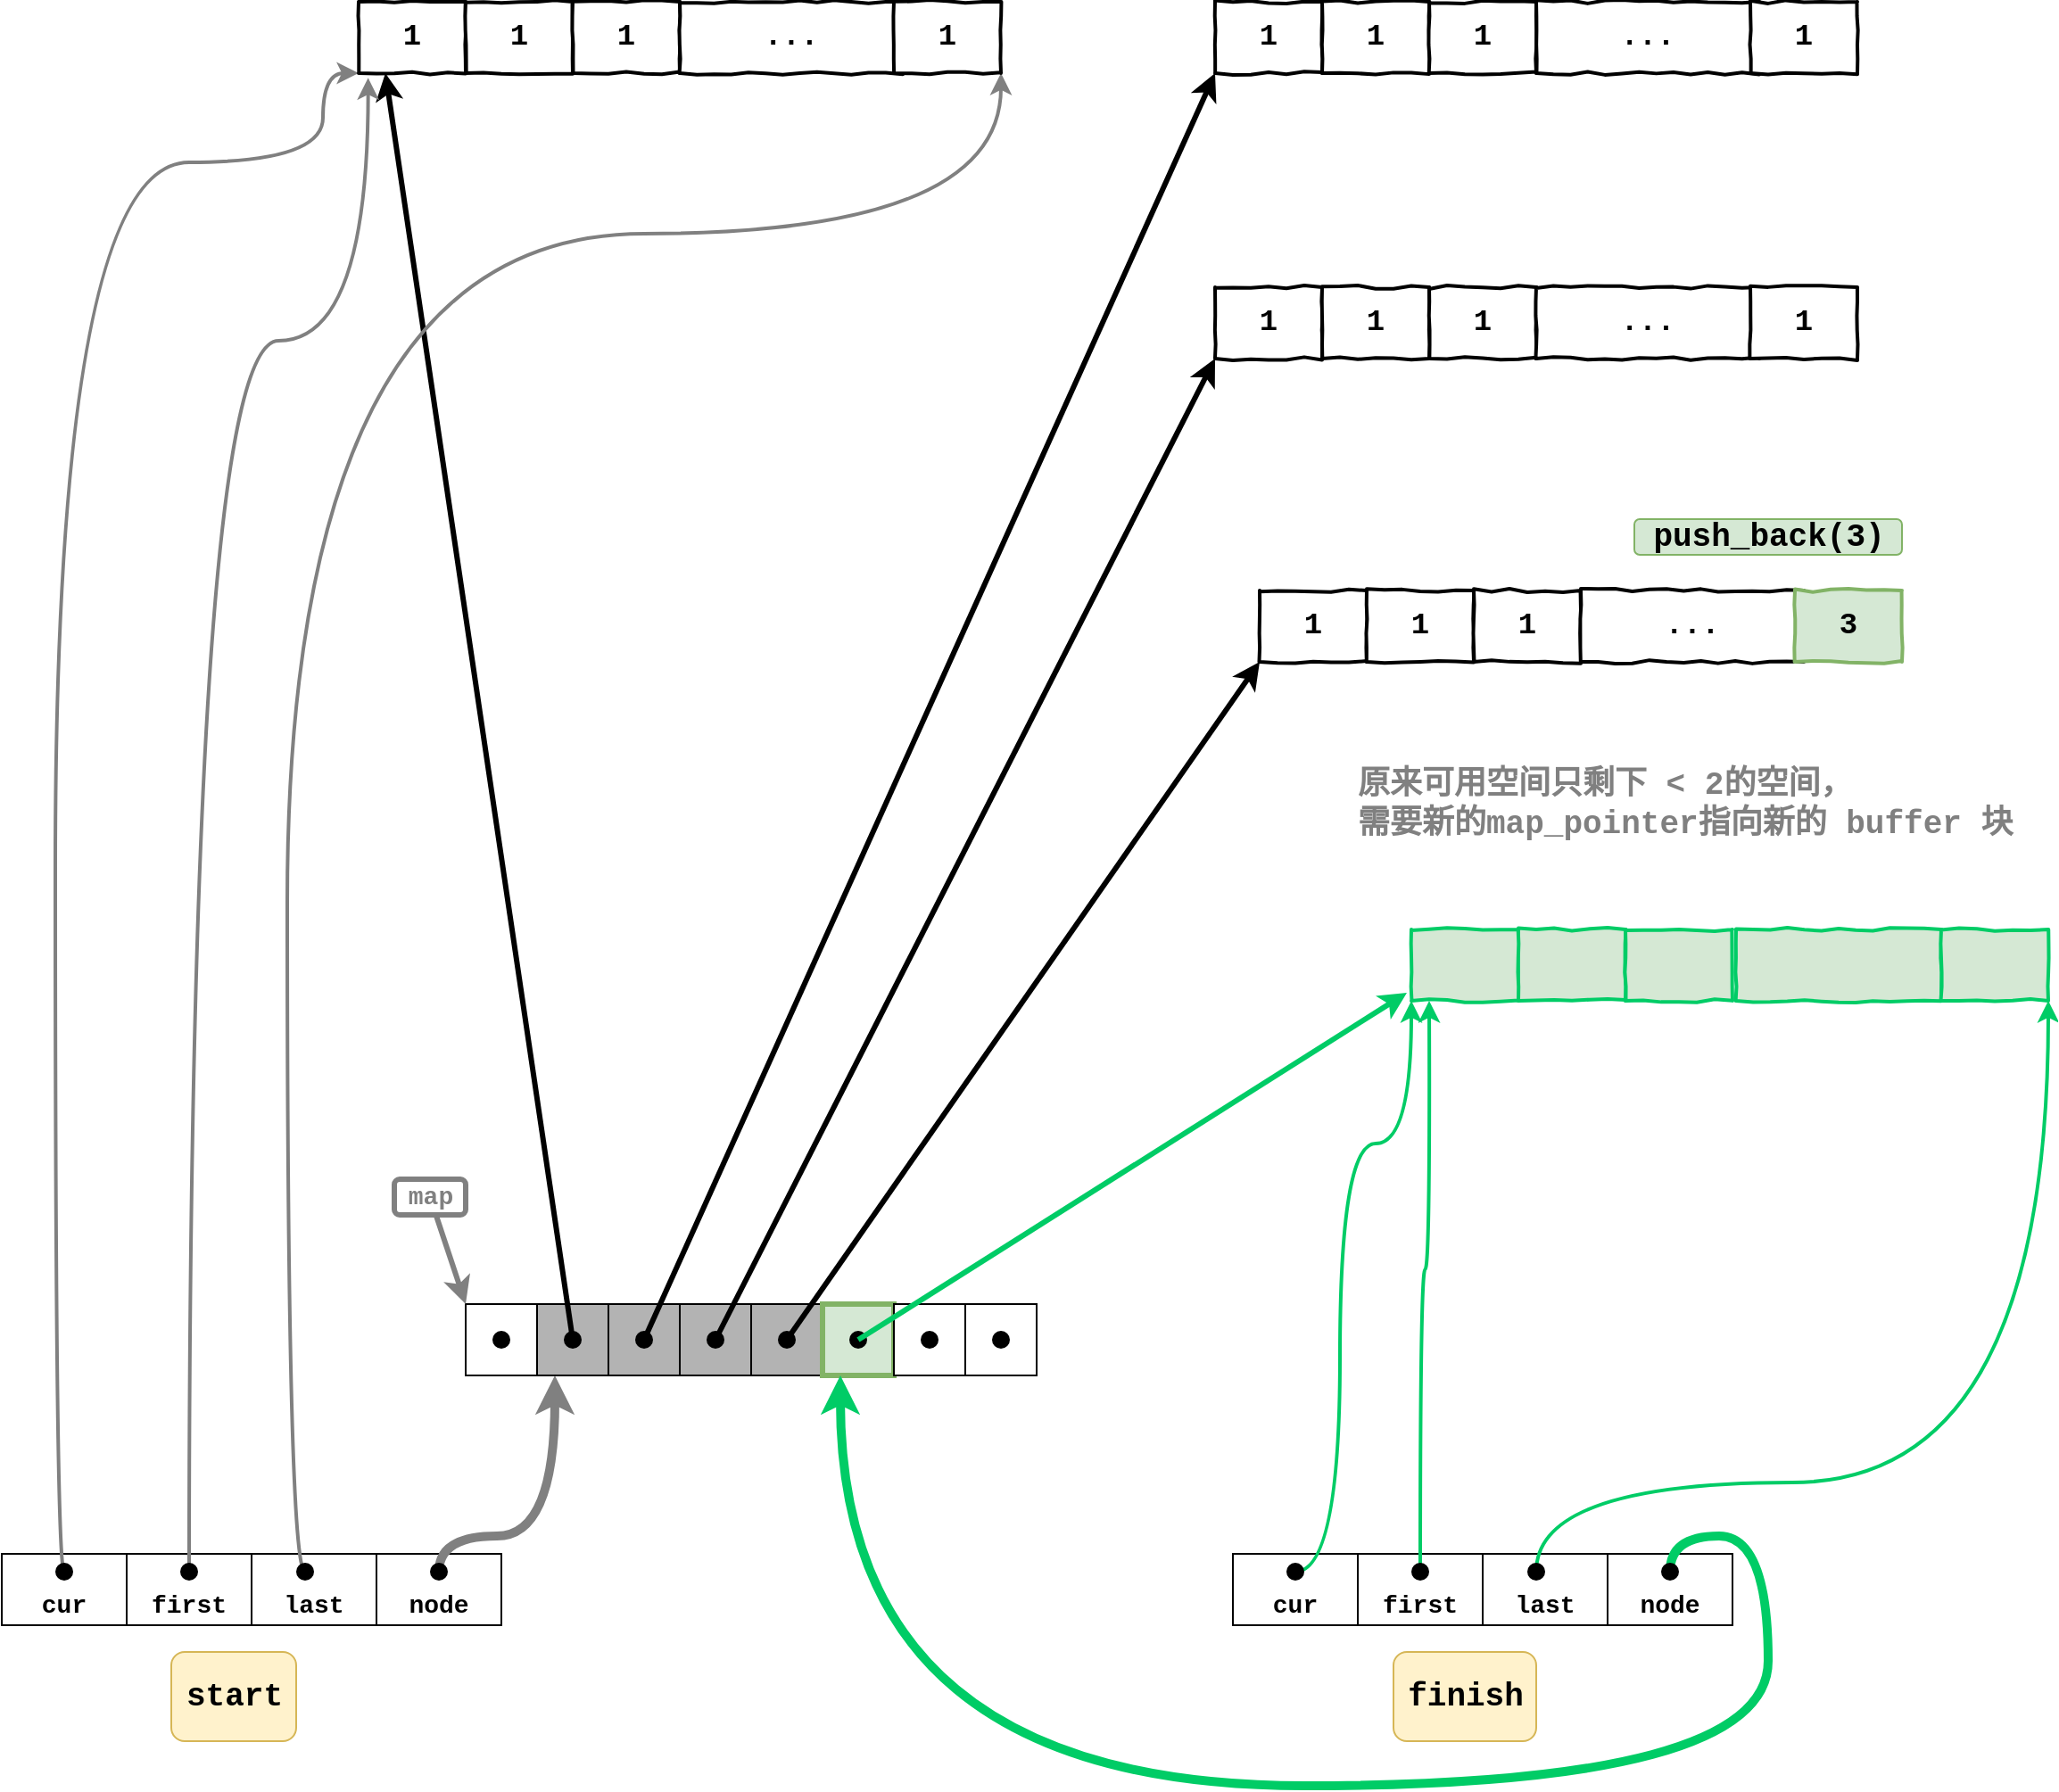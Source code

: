 <mxfile version="14.8.0" type="device"><diagram id="y7Ph8s2Iqi5CX6gG-_9M" name="第 1 页"><mxGraphModel dx="1572" dy="1621" grid="1" gridSize="10" guides="1" tooltips="1" connect="1" arrows="1" fold="1" page="1" pageScale="1" pageWidth="827" pageHeight="1169" math="0" shadow="0"><root><mxCell id="0"/><mxCell id="1" parent="0"/><mxCell id="33AfKhMXFvNYvfcDhJCF-1" value="" style="rounded=0;whiteSpace=wrap;html=1;fillColor=#B3B3B3;" parent="1" vertex="1"><mxGeometry x="-260" y="720" width="40" height="40" as="geometry"/></mxCell><mxCell id="33AfKhMXFvNYvfcDhJCF-3" value="" style="rounded=0;whiteSpace=wrap;html=1;fillColor=#B3B3B3;" parent="1" vertex="1"><mxGeometry x="-220" y="720" width="40" height="40" as="geometry"/></mxCell><mxCell id="33AfKhMXFvNYvfcDhJCF-4" value="" style="rounded=0;whiteSpace=wrap;html=1;fillColor=#d5e8d4;strokeColor=#82b366;strokeWidth=3;" parent="1" vertex="1"><mxGeometry x="-180" y="720" width="40" height="40" as="geometry"/></mxCell><mxCell id="33AfKhMXFvNYvfcDhJCF-6" value="" style="rounded=0;whiteSpace=wrap;html=1;" parent="1" vertex="1"><mxGeometry x="-380" y="720" width="40" height="40" as="geometry"/></mxCell><mxCell id="33AfKhMXFvNYvfcDhJCF-7" value="" style="rounded=0;whiteSpace=wrap;html=1;fillColor=#B3B3B3;" parent="1" vertex="1"><mxGeometry x="-340" y="720" width="40" height="40" as="geometry"/></mxCell><mxCell id="33AfKhMXFvNYvfcDhJCF-8" value="" style="rounded=0;whiteSpace=wrap;html=1;fillColor=#B3B3B3;" parent="1" vertex="1"><mxGeometry x="-300" y="720" width="40" height="40" as="geometry"/></mxCell><mxCell id="33AfKhMXFvNYvfcDhJCF-20" value="&lt;font face=&quot;Courier New&quot; style=&quot;font-size: 14px&quot;&gt;&lt;span&gt;&lt;br&gt;cur&lt;/span&gt;&lt;/font&gt;" style="rounded=0;whiteSpace=wrap;html=1;fontStyle=1" parent="1" vertex="1"><mxGeometry x="50" y="860" width="70" height="40" as="geometry"/></mxCell><mxCell id="33AfKhMXFvNYvfcDhJCF-21" value="&lt;font style=&quot;font-size: 14px&quot; face=&quot;Courier New&quot;&gt;&lt;br&gt;first&lt;/font&gt;" style="rounded=0;whiteSpace=wrap;html=1;fontStyle=1" parent="1" vertex="1"><mxGeometry x="120" y="860" width="70" height="40" as="geometry"/></mxCell><mxCell id="33AfKhMXFvNYvfcDhJCF-24" value="&lt;font style=&quot;font-size: 14px&quot; face=&quot;Courier New&quot;&gt;&lt;br&gt;last&lt;/font&gt;" style="rounded=0;whiteSpace=wrap;html=1;fontStyle=1" parent="1" vertex="1"><mxGeometry x="190" y="860" width="70" height="40" as="geometry"/></mxCell><mxCell id="33AfKhMXFvNYvfcDhJCF-25" value="&lt;font style=&quot;font-size: 14px&quot; face=&quot;Courier New&quot;&gt;&lt;br&gt;node&lt;/font&gt;" style="rounded=0;whiteSpace=wrap;html=1;fontStyle=1" parent="1" vertex="1"><mxGeometry x="260" y="860" width="70" height="40" as="geometry"/></mxCell><mxCell id="33AfKhMXFvNYvfcDhJCF-28" style="rounded=0;orthogonalLoop=1;jettySize=auto;html=1;entryX=0;entryY=0;entryDx=0;entryDy=0;strokeWidth=3;strokeColor=#808080;" parent="1" source="33AfKhMXFvNYvfcDhJCF-27" target="33AfKhMXFvNYvfcDhJCF-6" edge="1"><mxGeometry relative="1" as="geometry"/></mxCell><mxCell id="33AfKhMXFvNYvfcDhJCF-27" value="&lt;font face=&quot;Courier New&quot; style=&quot;font-size: 14px&quot; color=&quot;#808080&quot;&gt;&lt;b&gt;map&lt;/b&gt;&lt;/font&gt;" style="text;html=1;align=center;verticalAlign=middle;resizable=0;points=[];autosize=1;fontColor=#333333;rounded=1;strokeWidth=3;strokeColor=#808080;" parent="1" vertex="1"><mxGeometry x="-420" y="650" width="40" height="20" as="geometry"/></mxCell><mxCell id="33AfKhMXFvNYvfcDhJCF-34" value="" style="shape=waypoint;sketch=0;fillStyle=solid;size=6;pointerEvents=1;points=[];fillColor=none;resizable=0;rotatable=0;perimeter=centerPerimeter;snapToPoint=1;rounded=1;strokeWidth=3;" parent="1" vertex="1"><mxGeometry x="-380" y="720" width="40" height="40" as="geometry"/></mxCell><mxCell id="MjodUFUl4oMZJSIOe9SV-79" style="rounded=0;orthogonalLoop=1;jettySize=auto;html=1;entryX=0.25;entryY=1;entryDx=0;entryDy=0;fontFamily=Courier New;fontSize=18;fontColor=#808080;strokeWidth=3;" parent="1" source="33AfKhMXFvNYvfcDhJCF-35" target="MjodUFUl4oMZJSIOe9SV-71" edge="1"><mxGeometry relative="1" as="geometry"/></mxCell><mxCell id="33AfKhMXFvNYvfcDhJCF-35" value="" style="shape=waypoint;sketch=0;fillStyle=solid;size=6;pointerEvents=1;points=[];fillColor=none;resizable=0;rotatable=0;perimeter=centerPerimeter;snapToPoint=1;rounded=1;strokeWidth=3;" parent="1" vertex="1"><mxGeometry x="-340" y="720" width="40" height="40" as="geometry"/></mxCell><mxCell id="MjodUFUl4oMZJSIOe9SV-37" style="rounded=0;orthogonalLoop=1;jettySize=auto;html=1;entryX=0;entryY=1;entryDx=0;entryDy=0;strokeWidth=3;" parent="1" source="33AfKhMXFvNYvfcDhJCF-36" target="MjodUFUl4oMZJSIOe9SV-1" edge="1"><mxGeometry relative="1" as="geometry"/></mxCell><mxCell id="33AfKhMXFvNYvfcDhJCF-36" value="" style="shape=waypoint;sketch=0;fillStyle=solid;size=6;pointerEvents=1;points=[];fillColor=none;resizable=0;rotatable=0;perimeter=centerPerimeter;snapToPoint=1;rounded=1;strokeWidth=3;" parent="1" vertex="1"><mxGeometry x="-300" y="720" width="40" height="40" as="geometry"/></mxCell><mxCell id="MjodUFUl4oMZJSIOe9SV-38" style="edgeStyle=none;rounded=0;orthogonalLoop=1;jettySize=auto;html=1;entryX=0;entryY=1;entryDx=0;entryDy=0;strokeWidth=3;" parent="1" source="33AfKhMXFvNYvfcDhJCF-37" edge="1"><mxGeometry relative="1" as="geometry"><mxPoint x="40" y="190" as="targetPoint"/></mxGeometry></mxCell><mxCell id="33AfKhMXFvNYvfcDhJCF-37" value="" style="shape=waypoint;sketch=0;fillStyle=solid;size=6;pointerEvents=1;points=[];fillColor=none;resizable=0;rotatable=0;perimeter=centerPerimeter;snapToPoint=1;rounded=1;strokeWidth=3;" parent="1" vertex="1"><mxGeometry x="-260" y="720" width="40" height="40" as="geometry"/></mxCell><mxCell id="MjodUFUl4oMZJSIOe9SV-106" style="edgeStyle=none;rounded=0;orthogonalLoop=1;jettySize=auto;html=1;entryX=0;entryY=1;entryDx=0;entryDy=0;fontFamily=Courier New;fontSize=18;fontColor=#808080;strokeColor=#000000;strokeWidth=3;" parent="1" source="33AfKhMXFvNYvfcDhJCF-38" target="MjodUFUl4oMZJSIOe9SV-97" edge="1"><mxGeometry relative="1" as="geometry"/></mxCell><mxCell id="33AfKhMXFvNYvfcDhJCF-38" value="" style="shape=waypoint;sketch=0;fillStyle=solid;size=6;pointerEvents=1;points=[];resizable=0;rotatable=0;perimeter=centerPerimeter;snapToPoint=1;rounded=1;strokeWidth=3;fillColor=#B3B3B3;" parent="1" vertex="1"><mxGeometry x="-220" y="720" width="40" height="40" as="geometry"/></mxCell><mxCell id="33AfKhMXFvNYvfcDhJCF-40" value="" style="shape=waypoint;sketch=0;fillStyle=solid;size=6;pointerEvents=1;points=[];fillColor=none;resizable=0;rotatable=0;perimeter=centerPerimeter;snapToPoint=1;rounded=1;strokeWidth=3;" parent="1" vertex="1"><mxGeometry x="-180" y="720" width="40" height="40" as="geometry"/></mxCell><mxCell id="MjodUFUl4oMZJSIOe9SV-122" style="edgeStyle=orthogonalEdgeStyle;curved=1;rounded=0;orthogonalLoop=1;jettySize=auto;html=1;fontFamily=Courier New;fontSize=18;fontColor=#808080;strokeWidth=2;entryX=0;entryY=1;entryDx=0;entryDy=0;strokeColor=#00CC66;" parent="1" source="33AfKhMXFvNYvfcDhJCF-43" target="MjodUFUl4oMZJSIOe9SV-109" edge="1"><mxGeometry relative="1" as="geometry"><mxPoint x="140" y="570" as="targetPoint"/><Array as="points"><mxPoint x="110" y="870"/><mxPoint x="110" y="630"/><mxPoint x="150" y="630"/></Array></mxGeometry></mxCell><mxCell id="33AfKhMXFvNYvfcDhJCF-43" value="" style="shape=waypoint;sketch=0;fillStyle=solid;size=6;pointerEvents=1;points=[];fillColor=none;resizable=0;rotatable=0;perimeter=centerPerimeter;snapToPoint=1;rounded=1;strokeWidth=3;" parent="1" vertex="1"><mxGeometry x="65" y="850" width="40" height="40" as="geometry"/></mxCell><mxCell id="MjodUFUl4oMZJSIOe9SV-121" style="edgeStyle=orthogonalEdgeStyle;curved=1;rounded=0;orthogonalLoop=1;jettySize=auto;html=1;fontFamily=Courier New;fontSize=18;fontColor=#808080;strokeWidth=2;strokeColor=#00CC66;" parent="1" source="33AfKhMXFvNYvfcDhJCF-44" edge="1"><mxGeometry relative="1" as="geometry"><mxPoint x="160" y="550" as="targetPoint"/></mxGeometry></mxCell><mxCell id="33AfKhMXFvNYvfcDhJCF-44" value="" style="shape=waypoint;sketch=0;fillStyle=solid;size=6;pointerEvents=1;points=[];fillColor=none;resizable=0;rotatable=0;perimeter=centerPerimeter;snapToPoint=1;rounded=1;strokeWidth=3;" parent="1" vertex="1"><mxGeometry x="135" y="850" width="40" height="40" as="geometry"/></mxCell><mxCell id="MjodUFUl4oMZJSIOe9SV-117" style="edgeStyle=orthogonalEdgeStyle;curved=1;rounded=0;orthogonalLoop=1;jettySize=auto;html=1;entryX=1;entryY=1;entryDx=0;entryDy=0;fontFamily=Courier New;fontSize=18;fontColor=#808080;strokeWidth=2;strokeColor=#00CC66;" parent="1" source="33AfKhMXFvNYvfcDhJCF-45" target="MjodUFUl4oMZJSIOe9SV-36" edge="1"><mxGeometry relative="1" as="geometry"><Array as="points"><mxPoint x="220" y="820"/><mxPoint x="507" y="820"/></Array></mxGeometry></mxCell><mxCell id="33AfKhMXFvNYvfcDhJCF-45" value="" style="shape=waypoint;sketch=0;fillStyle=solid;size=6;pointerEvents=1;points=[];fillColor=none;resizable=0;rotatable=0;perimeter=centerPerimeter;snapToPoint=1;rounded=1;strokeWidth=3;" parent="1" vertex="1"><mxGeometry x="200" y="850" width="40" height="40" as="geometry"/></mxCell><mxCell id="MjodUFUl4oMZJSIOe9SV-47" style="edgeStyle=orthogonalEdgeStyle;curved=1;rounded=0;orthogonalLoop=1;jettySize=auto;html=1;strokeWidth=5;fillColor=#fff2cc;entryX=0.25;entryY=1;entryDx=0;entryDy=0;strokeColor=#00CC66;" parent="1" source="33AfKhMXFvNYvfcDhJCF-46" target="33AfKhMXFvNYvfcDhJCF-4" edge="1"><mxGeometry relative="1" as="geometry"><mxPoint x="-160" y="770" as="targetPoint"/><Array as="points"><mxPoint x="295" y="850"/><mxPoint x="350" y="850"/><mxPoint x="350" y="990"/><mxPoint x="-170" y="990"/></Array></mxGeometry></mxCell><mxCell id="33AfKhMXFvNYvfcDhJCF-46" value="" style="shape=waypoint;sketch=0;fillStyle=solid;size=6;pointerEvents=1;points=[];fillColor=none;resizable=0;rotatable=0;perimeter=centerPerimeter;snapToPoint=1;rounded=1;strokeWidth=3;" parent="1" vertex="1"><mxGeometry x="275" y="850" width="40" height="40" as="geometry"/></mxCell><mxCell id="33AfKhMXFvNYvfcDhJCF-55" value="&lt;b&gt;&lt;font face=&quot;Courier New&quot; style=&quot;font-size: 18px&quot;&gt;&lt;br&gt;finish&lt;br&gt;&lt;br&gt;&lt;/font&gt;&lt;/b&gt;" style="text;html=1;align=center;verticalAlign=middle;resizable=0;points=[];autosize=1;strokeColor=#d6b656;fillColor=#fff2cc;rounded=1;" parent="1" vertex="1"><mxGeometry x="140" y="915" width="80" height="50" as="geometry"/></mxCell><mxCell id="MjodUFUl4oMZJSIOe9SV-1" value="1" style="rounded=0;whiteSpace=wrap;html=1;fontFamily=Courier New;fontSize=17;fontStyle=1;comic=1;jiggle=2;strokeWidth=2;" parent="1" vertex="1"><mxGeometry x="40" y="-10" width="60" height="40" as="geometry"/></mxCell><mxCell id="MjodUFUl4oMZJSIOe9SV-2" value="1" style="rounded=0;whiteSpace=wrap;html=1;fontFamily=Courier New;fontSize=17;fontStyle=1;comic=1;jiggle=2;strokeWidth=2;" parent="1" vertex="1"><mxGeometry x="100" y="-10" width="60" height="40" as="geometry"/></mxCell><mxCell id="MjodUFUl4oMZJSIOe9SV-3" value="1" style="rounded=0;whiteSpace=wrap;html=1;fontFamily=Courier New;fontSize=17;fontStyle=1;comic=1;jiggle=2;strokeWidth=2;" parent="1" vertex="1"><mxGeometry x="160" y="-10" width="60" height="40" as="geometry"/></mxCell><mxCell id="MjodUFUl4oMZJSIOe9SV-7" value="&lt;span style=&quot;font-size: 17px;&quot;&gt;&lt;font style=&quot;font-size: 17px;&quot;&gt;...&lt;/font&gt;&lt;/span&gt;" style="rounded=0;whiteSpace=wrap;html=1;fontFamily=Courier New;fontSize=17;fontStyle=1;comic=1;jiggle=2;strokeWidth=2;" parent="1" vertex="1"><mxGeometry x="220" y="-10" width="125" height="40" as="geometry"/></mxCell><mxCell id="MjodUFUl4oMZJSIOe9SV-9" value="1" style="rounded=0;whiteSpace=wrap;html=1;fontFamily=Courier New;fontSize=17;fontStyle=1;comic=1;jiggle=2;strokeWidth=2;" parent="1" vertex="1"><mxGeometry x="340" y="-10" width="60" height="40" as="geometry"/></mxCell><mxCell id="MjodUFUl4oMZJSIOe9SV-10" value="&lt;font face=&quot;Courier New&quot; style=&quot;font-size: 14px&quot;&gt;&lt;span&gt;&lt;br&gt;cur&lt;/span&gt;&lt;/font&gt;" style="rounded=0;whiteSpace=wrap;html=1;fontStyle=1" parent="1" vertex="1"><mxGeometry x="-640" y="860" width="70" height="40" as="geometry"/></mxCell><mxCell id="MjodUFUl4oMZJSIOe9SV-11" value="&lt;font style=&quot;font-size: 14px&quot; face=&quot;Courier New&quot;&gt;&lt;br&gt;first&lt;/font&gt;" style="rounded=0;whiteSpace=wrap;html=1;fontStyle=1" parent="1" vertex="1"><mxGeometry x="-570" y="860" width="70" height="40" as="geometry"/></mxCell><mxCell id="MjodUFUl4oMZJSIOe9SV-12" value="&lt;font style=&quot;font-size: 14px&quot; face=&quot;Courier New&quot;&gt;&lt;br&gt;last&lt;/font&gt;" style="rounded=0;whiteSpace=wrap;html=1;fontStyle=1" parent="1" vertex="1"><mxGeometry x="-500" y="860" width="70" height="40" as="geometry"/></mxCell><mxCell id="MjodUFUl4oMZJSIOe9SV-13" value="&lt;font style=&quot;font-size: 14px&quot; face=&quot;Courier New&quot;&gt;&lt;br&gt;node&lt;/font&gt;" style="rounded=0;whiteSpace=wrap;html=1;fontStyle=1" parent="1" vertex="1"><mxGeometry x="-430" y="860" width="70" height="40" as="geometry"/></mxCell><mxCell id="MjodUFUl4oMZJSIOe9SV-118" style="edgeStyle=orthogonalEdgeStyle;curved=1;rounded=0;orthogonalLoop=1;jettySize=auto;html=1;fontFamily=Courier New;fontSize=18;fontColor=#808080;strokeColor=#808080;strokeWidth=2;" parent="1" source="MjodUFUl4oMZJSIOe9SV-14" edge="1"><mxGeometry relative="1" as="geometry"><mxPoint x="-440" y="30" as="targetPoint"/><Array as="points"><mxPoint x="-610" y="870"/><mxPoint x="-610" y="80"/><mxPoint x="-460" y="80"/><mxPoint x="-460" y="30"/></Array></mxGeometry></mxCell><mxCell id="MjodUFUl4oMZJSIOe9SV-14" value="" style="shape=waypoint;sketch=0;fillStyle=solid;size=6;pointerEvents=1;points=[];fillColor=none;resizable=0;rotatable=0;perimeter=centerPerimeter;snapToPoint=1;rounded=1;strokeWidth=3;" parent="1" vertex="1"><mxGeometry x="-625" y="850" width="40" height="40" as="geometry"/></mxCell><mxCell id="MjodUFUl4oMZJSIOe9SV-119" style="edgeStyle=orthogonalEdgeStyle;curved=1;rounded=0;orthogonalLoop=1;jettySize=auto;html=1;fontFamily=Courier New;fontSize=18;fontColor=#808080;strokeColor=#808080;strokeWidth=2;entryX=0.089;entryY=1.067;entryDx=0;entryDy=0;entryPerimeter=0;" parent="1" source="MjodUFUl4oMZJSIOe9SV-15" target="MjodUFUl4oMZJSIOe9SV-71" edge="1"><mxGeometry relative="1" as="geometry"><mxPoint x="-450" y="50" as="targetPoint"/><Array as="points"><mxPoint x="-535" y="180"/><mxPoint x="-435" y="180"/></Array></mxGeometry></mxCell><mxCell id="MjodUFUl4oMZJSIOe9SV-15" value="" style="shape=waypoint;sketch=0;fillStyle=solid;size=6;pointerEvents=1;points=[];fillColor=none;resizable=0;rotatable=0;perimeter=centerPerimeter;snapToPoint=1;rounded=1;strokeWidth=3;" parent="1" vertex="1"><mxGeometry x="-555" y="850" width="40" height="40" as="geometry"/></mxCell><mxCell id="MjodUFUl4oMZJSIOe9SV-120" style="edgeStyle=orthogonalEdgeStyle;curved=1;rounded=0;orthogonalLoop=1;jettySize=auto;html=1;entryX=1;entryY=1;entryDx=0;entryDy=0;fontFamily=Courier New;fontSize=18;fontColor=#808080;strokeColor=#808080;strokeWidth=2;" parent="1" source="MjodUFUl4oMZJSIOe9SV-16" target="MjodUFUl4oMZJSIOe9SV-75" edge="1"><mxGeometry relative="1" as="geometry"><Array as="points"><mxPoint x="-480" y="870"/><mxPoint x="-480" y="120"/><mxPoint x="-80" y="120"/></Array></mxGeometry></mxCell><mxCell id="MjodUFUl4oMZJSIOe9SV-16" value="" style="shape=waypoint;sketch=0;fillStyle=solid;size=6;pointerEvents=1;points=[];fillColor=none;resizable=0;rotatable=0;perimeter=centerPerimeter;snapToPoint=1;rounded=1;strokeWidth=3;" parent="1" vertex="1"><mxGeometry x="-490" y="850" width="40" height="40" as="geometry"/></mxCell><mxCell id="MjodUFUl4oMZJSIOe9SV-46" style="edgeStyle=orthogonalEdgeStyle;curved=1;rounded=0;orthogonalLoop=1;jettySize=auto;html=1;strokeWidth=5;fillColor=#fff2cc;strokeColor=#808080;entryX=0.25;entryY=1;entryDx=0;entryDy=0;" parent="1" source="MjodUFUl4oMZJSIOe9SV-17" target="33AfKhMXFvNYvfcDhJCF-7" edge="1"><mxGeometry relative="1" as="geometry"><mxPoint x="-330" y="770" as="targetPoint"/><Array as="points"><mxPoint x="-395" y="850"/><mxPoint x="-330" y="850"/></Array></mxGeometry></mxCell><mxCell id="MjodUFUl4oMZJSIOe9SV-17" value="" style="shape=waypoint;sketch=0;fillStyle=solid;size=6;pointerEvents=1;points=[];fillColor=none;resizable=0;rotatable=0;perimeter=centerPerimeter;snapToPoint=1;rounded=1;strokeWidth=3;" parent="1" vertex="1"><mxGeometry x="-415" y="850" width="40" height="40" as="geometry"/></mxCell><mxCell id="MjodUFUl4oMZJSIOe9SV-18" value="&lt;b&gt;&lt;font face=&quot;Courier New&quot; style=&quot;font-size: 18px&quot;&gt;&lt;br&gt;start&lt;br&gt;&lt;br&gt;&lt;/font&gt;&lt;/b&gt;" style="text;html=1;align=center;verticalAlign=middle;resizable=0;points=[];autosize=1;strokeColor=#d6b656;fillColor=#fff2cc;rounded=1;" parent="1" vertex="1"><mxGeometry x="-545" y="915" width="70" height="50" as="geometry"/></mxCell><mxCell id="MjodUFUl4oMZJSIOe9SV-34" value="" style="rounded=0;whiteSpace=wrap;html=1;fillColor=#d5e8d4;sketch=0;strokeColor=#00CC66;strokeWidth=2;comic=1;jiggle=2;" parent="1" vertex="1"><mxGeometry x="210" y="510" width="60" height="40" as="geometry"/></mxCell><mxCell id="MjodUFUl4oMZJSIOe9SV-35" value="" style="rounded=0;whiteSpace=wrap;html=1;sketch=0;fillColor=#d5e8d4;shadow=0;strokeColor=#00CC66;strokeWidth=2;comic=1;jiggle=2;" parent="1" vertex="1"><mxGeometry x="332" y="510" width="115" height="40" as="geometry"/></mxCell><mxCell id="MjodUFUl4oMZJSIOe9SV-36" value="" style="rounded=0;whiteSpace=wrap;html=1;fillColor=#d5e8d4;shadow=0;sketch=0;strokeColor=#00CC66;strokeWidth=2;comic=1;jiggle=2;" parent="1" vertex="1"><mxGeometry x="447" y="510" width="60" height="40" as="geometry"/></mxCell><mxCell id="MjodUFUl4oMZJSIOe9SV-58" value="" style="rounded=0;whiteSpace=wrap;html=1;" parent="1" vertex="1"><mxGeometry x="-140" y="720" width="40" height="40" as="geometry"/></mxCell><mxCell id="MjodUFUl4oMZJSIOe9SV-59" value="" style="rounded=0;whiteSpace=wrap;html=1;" parent="1" vertex="1"><mxGeometry x="-100" y="720" width="40" height="40" as="geometry"/></mxCell><mxCell id="MjodUFUl4oMZJSIOe9SV-60" value="" style="shape=waypoint;sketch=0;fillStyle=solid;size=6;pointerEvents=1;points=[];fillColor=none;resizable=0;rotatable=0;perimeter=centerPerimeter;snapToPoint=1;rounded=1;strokeWidth=3;" parent="1" vertex="1"><mxGeometry x="-140" y="720" width="40" height="40" as="geometry"/></mxCell><mxCell id="MjodUFUl4oMZJSIOe9SV-61" value="" style="shape=waypoint;sketch=0;fillStyle=solid;size=6;pointerEvents=1;points=[];fillColor=none;resizable=0;rotatable=0;perimeter=centerPerimeter;snapToPoint=1;rounded=1;strokeWidth=3;" parent="1" vertex="1"><mxGeometry x="-100" y="720" width="40" height="40" as="geometry"/></mxCell><mxCell id="MjodUFUl4oMZJSIOe9SV-62" value="1" style="rounded=0;whiteSpace=wrap;html=1;fontFamily=Courier New;fontSize=17;fontStyle=1;comic=1;strokeWidth=2;jiggle=2;" parent="1" vertex="1"><mxGeometry x="40" y="150" width="60" height="40" as="geometry"/></mxCell><mxCell id="MjodUFUl4oMZJSIOe9SV-63" value="1" style="rounded=0;whiteSpace=wrap;html=1;fontFamily=Courier New;fontSize=17;fontStyle=1;comic=1;strokeWidth=2;jiggle=2;" parent="1" vertex="1"><mxGeometry x="100" y="150" width="60" height="40" as="geometry"/></mxCell><mxCell id="MjodUFUl4oMZJSIOe9SV-64" value="1" style="rounded=0;whiteSpace=wrap;html=1;fontFamily=Courier New;fontSize=17;fontStyle=1;comic=1;strokeWidth=2;jiggle=2;" parent="1" vertex="1"><mxGeometry x="160" y="150" width="60" height="40" as="geometry"/></mxCell><mxCell id="MjodUFUl4oMZJSIOe9SV-65" value="&lt;span style=&quot;font-size: 17px;&quot;&gt;&lt;font style=&quot;font-size: 17px;&quot;&gt;...&lt;/font&gt;&lt;/span&gt;" style="rounded=0;whiteSpace=wrap;html=1;fontFamily=Courier New;fontSize=17;fontStyle=1;comic=1;strokeWidth=2;jiggle=2;" parent="1" vertex="1"><mxGeometry x="220" y="150" width="125" height="40" as="geometry"/></mxCell><mxCell id="MjodUFUl4oMZJSIOe9SV-66" value="1" style="rounded=0;whiteSpace=wrap;html=1;fontFamily=Courier New;fontSize=17;fontStyle=1;comic=1;strokeWidth=2;jiggle=2;" parent="1" vertex="1"><mxGeometry x="340" y="150" width="60" height="40" as="geometry"/></mxCell><mxCell id="MjodUFUl4oMZJSIOe9SV-71" value="1" style="rounded=0;whiteSpace=wrap;html=1;fontFamily=Courier New;fontSize=17;fontStyle=1;comic=1;jiggle=2;strokeWidth=2;" parent="1" vertex="1"><mxGeometry x="-440" y="-10" width="60" height="40" as="geometry"/></mxCell><mxCell id="MjodUFUl4oMZJSIOe9SV-72" value="1" style="rounded=0;whiteSpace=wrap;html=1;fontFamily=Courier New;fontSize=17;fontStyle=1;comic=1;jiggle=2;strokeWidth=2;" parent="1" vertex="1"><mxGeometry x="-380" y="-10" width="60" height="40" as="geometry"/></mxCell><mxCell id="MjodUFUl4oMZJSIOe9SV-73" value="1" style="rounded=0;whiteSpace=wrap;html=1;fontFamily=Courier New;fontSize=17;fontStyle=1;comic=1;jiggle=2;strokeWidth=2;" parent="1" vertex="1"><mxGeometry x="-320" y="-10" width="60" height="40" as="geometry"/></mxCell><mxCell id="MjodUFUl4oMZJSIOe9SV-74" value="&lt;span style=&quot;font-size: 17px;&quot;&gt;&lt;font style=&quot;font-size: 17px;&quot;&gt;...&lt;/font&gt;&lt;/span&gt;" style="rounded=0;whiteSpace=wrap;html=1;fontFamily=Courier New;fontSize=17;fontStyle=1;comic=1;jiggle=2;strokeWidth=2;" parent="1" vertex="1"><mxGeometry x="-260" y="-10" width="125" height="40" as="geometry"/></mxCell><mxCell id="MjodUFUl4oMZJSIOe9SV-75" value="1" style="rounded=0;whiteSpace=wrap;html=1;fontFamily=Courier New;fontSize=17;fontStyle=1;comic=1;jiggle=2;strokeWidth=2;" parent="1" vertex="1"><mxGeometry x="-140" y="-10" width="60" height="40" as="geometry"/></mxCell><mxCell id="MjodUFUl4oMZJSIOe9SV-96" style="rounded=0;orthogonalLoop=1;jettySize=auto;html=1;fontFamily=Courier New;fontSize=18;fontColor=#808080;strokeWidth=3;entryX=-0.042;entryY=0.888;entryDx=0;entryDy=0;entryPerimeter=0;strokeColor=#00CC66;" parent="1" source="33AfKhMXFvNYvfcDhJCF-40" target="MjodUFUl4oMZJSIOe9SV-109" edge="1"><mxGeometry relative="1" as="geometry"><mxPoint x="125" y="550" as="targetPoint"/></mxGeometry></mxCell><mxCell id="MjodUFUl4oMZJSIOe9SV-97" value="1" style="rounded=0;whiteSpace=wrap;html=1;fontFamily=Courier New;fontSize=17;fontStyle=1;strokeWidth=2;comic=1;jiggle=2;" parent="1" vertex="1"><mxGeometry x="65" y="320" width="60" height="40" as="geometry"/></mxCell><mxCell id="MjodUFUl4oMZJSIOe9SV-98" value="1" style="rounded=0;whiteSpace=wrap;html=1;fontFamily=Courier New;fontSize=17;fontStyle=1;strokeWidth=2;comic=1;jiggle=2;" parent="1" vertex="1"><mxGeometry x="125" y="320" width="60" height="40" as="geometry"/></mxCell><mxCell id="MjodUFUl4oMZJSIOe9SV-99" value="1" style="rounded=0;whiteSpace=wrap;html=1;fontFamily=Courier New;fontSize=17;fontStyle=1;strokeWidth=2;comic=1;jiggle=2;" parent="1" vertex="1"><mxGeometry x="185" y="320" width="60" height="40" as="geometry"/></mxCell><mxCell id="MjodUFUl4oMZJSIOe9SV-100" value="&lt;span style=&quot;font-size: 17px;&quot;&gt;&lt;font style=&quot;font-size: 17px;&quot;&gt;...&lt;/font&gt;&lt;/span&gt;" style="rounded=0;whiteSpace=wrap;html=1;fontFamily=Courier New;fontSize=17;fontStyle=1;strokeWidth=2;comic=1;jiggle=2;" parent="1" vertex="1"><mxGeometry x="245" y="320" width="125" height="40" as="geometry"/></mxCell><mxCell id="MjodUFUl4oMZJSIOe9SV-101" value="3" style="rounded=0;whiteSpace=wrap;html=1;fontFamily=Courier New;fontSize=17;fontStyle=1;strokeWidth=2;comic=1;jiggle=2;fillColor=#d5e8d4;strokeColor=#82b366;" parent="1" vertex="1"><mxGeometry x="365" y="320" width="60" height="40" as="geometry"/></mxCell><mxCell id="MjodUFUl4oMZJSIOe9SV-109" value="" style="rounded=0;whiteSpace=wrap;html=1;fillColor=#d5e8d4;sketch=0;strokeColor=#00CC66;strokeWidth=2;comic=1;jiggle=2;" parent="1" vertex="1"><mxGeometry x="150" y="510" width="60" height="40" as="geometry"/></mxCell><mxCell id="MjodUFUl4oMZJSIOe9SV-112" value="" style="rounded=0;whiteSpace=wrap;html=1;fillColor=#d5e8d4;sketch=0;strokeColor=#00CC66;strokeWidth=2;comic=1;jiggle=2;" parent="1" vertex="1"><mxGeometry x="270" y="510" width="60" height="40" as="geometry"/></mxCell><mxCell id="dXMjeR9eMbNNZwhzFZud-1" value="&lt;b&gt;&lt;font face=&quot;Courier New&quot; style=&quot;font-size: 18px&quot;&gt;push_back(3)&lt;/font&gt;&lt;/b&gt;" style="text;html=1;align=center;verticalAlign=middle;resizable=0;points=[];autosize=1;strokeColor=#82b366;fillColor=#d5e8d4;rounded=1;" vertex="1" parent="1"><mxGeometry x="275" y="280" width="150" height="20" as="geometry"/></mxCell><mxCell id="dXMjeR9eMbNNZwhzFZud-2" value="&lt;font face=&quot;Courier New&quot; style=&quot;font-size: 18px&quot; color=&quot;#808080&quot;&gt;&lt;b&gt;原来可用空间只剩下 &amp;lt; 2的空间，&lt;br&gt;需要新的map_pointer指向新的 buffer 块&lt;/b&gt;&lt;/font&gt;" style="text;html=1;align=left;verticalAlign=middle;resizable=0;points=[];autosize=1;" vertex="1" parent="1"><mxGeometry x="117.5" y="420" width="380" height="40" as="geometry"/></mxCell></root></mxGraphModel></diagram></mxfile>